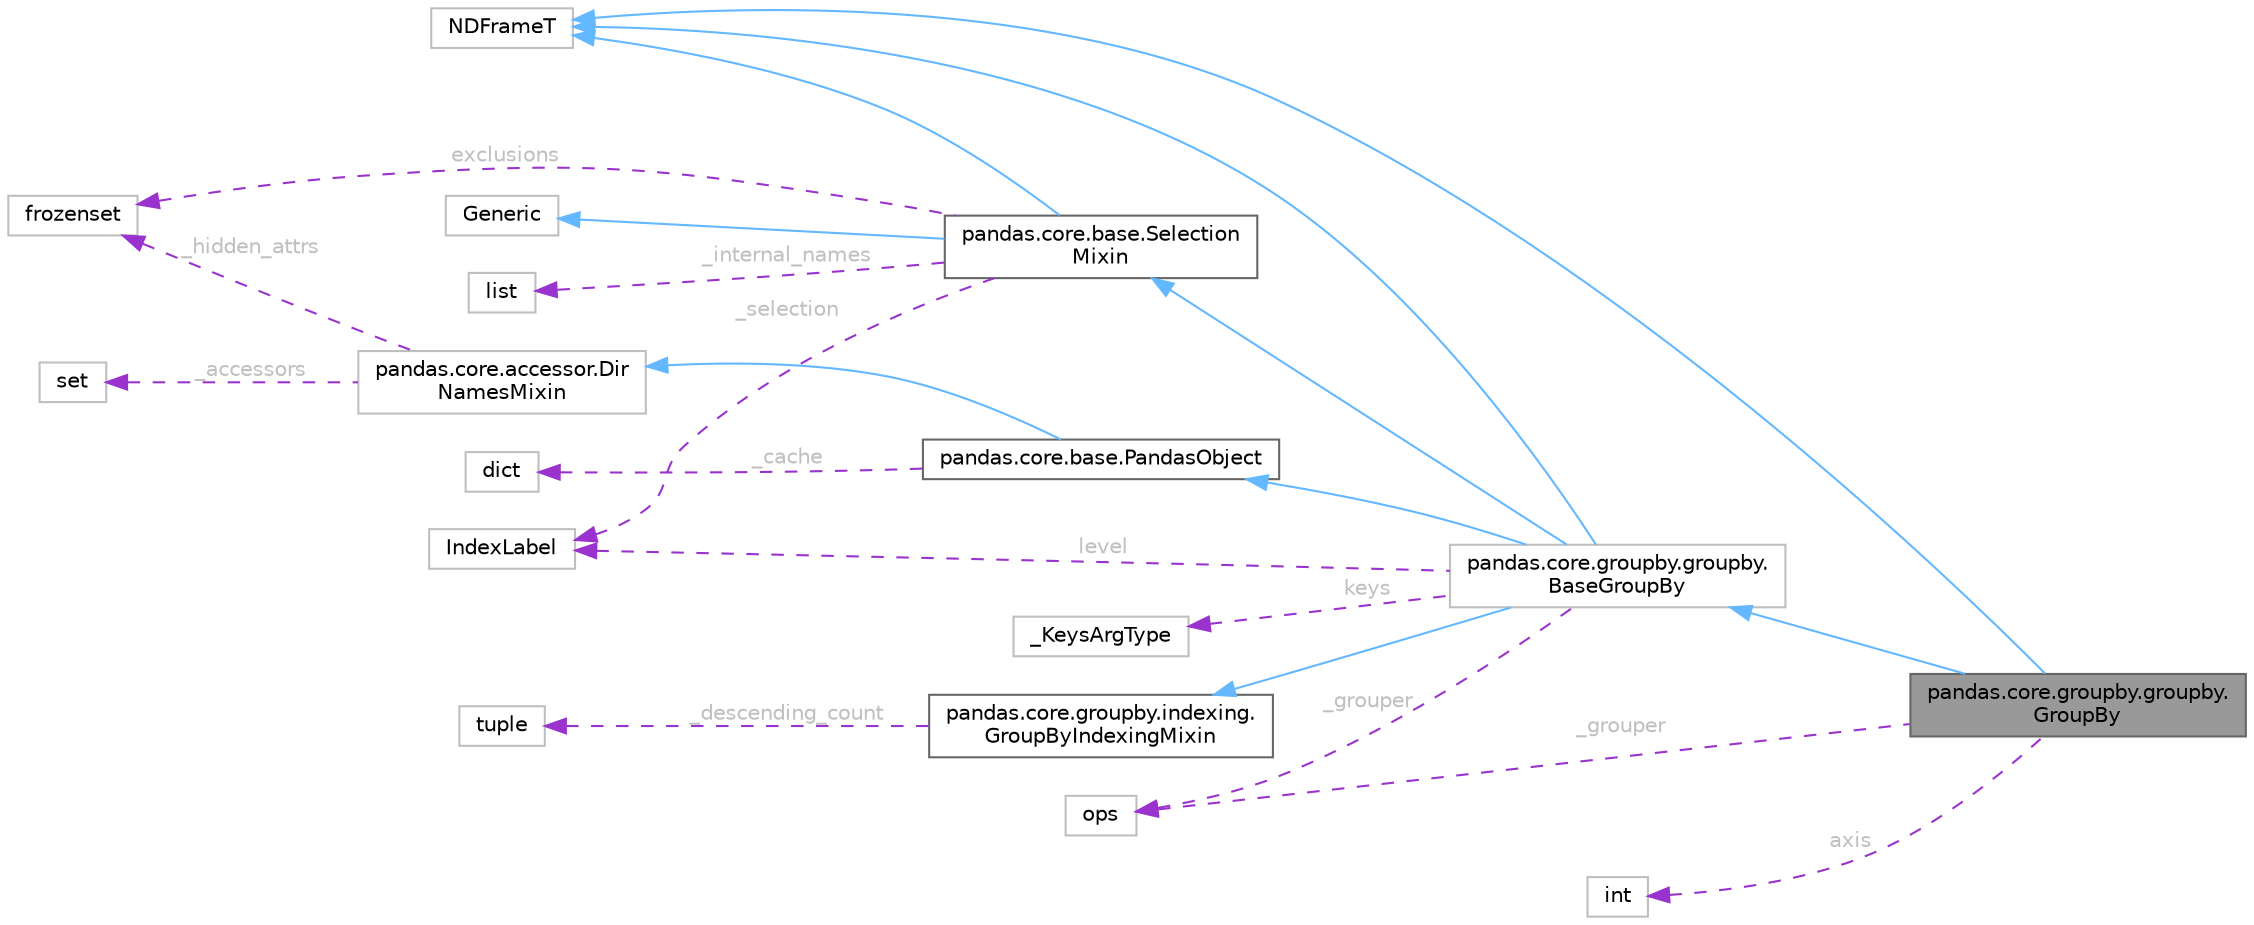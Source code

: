 digraph "pandas.core.groupby.groupby.GroupBy"
{
 // LATEX_PDF_SIZE
  bgcolor="transparent";
  edge [fontname=Helvetica,fontsize=10,labelfontname=Helvetica,labelfontsize=10];
  node [fontname=Helvetica,fontsize=10,shape=box,height=0.2,width=0.4];
  rankdir="LR";
  Node1 [id="Node000001",label="pandas.core.groupby.groupby.\lGroupBy",height=0.2,width=0.4,color="gray40", fillcolor="grey60", style="filled", fontcolor="black",tooltip=" "];
  Node2 -> Node1 [id="edge1_Node000001_Node000002",dir="back",color="steelblue1",style="solid",tooltip=" "];
  Node2 [id="Node000002",label="pandas.core.groupby.groupby.\lBaseGroupBy",height=0.2,width=0.4,color="grey75", fillcolor="white", style="filled",URL="$d2/d90/classpandas_1_1core_1_1groupby_1_1groupby_1_1BaseGroupBy.html",tooltip=" "];
  Node3 -> Node2 [id="edge2_Node000002_Node000003",dir="back",color="steelblue1",style="solid",tooltip=" "];
  Node3 [id="Node000003",label="pandas.core.base.PandasObject",height=0.2,width=0.4,color="gray40", fillcolor="white", style="filled",URL="$d9/d19/classpandas_1_1core_1_1base_1_1PandasObject.html",tooltip=" "];
  Node4 -> Node3 [id="edge3_Node000003_Node000004",dir="back",color="steelblue1",style="solid",tooltip=" "];
  Node4 [id="Node000004",label="pandas.core.accessor.Dir\lNamesMixin",height=0.2,width=0.4,color="grey75", fillcolor="white", style="filled",URL="$df/dd9/classpandas_1_1core_1_1accessor_1_1DirNamesMixin.html",tooltip=" "];
  Node5 -> Node4 [id="edge4_Node000004_Node000005",dir="back",color="darkorchid3",style="dashed",tooltip=" ",label=" _accessors",fontcolor="grey" ];
  Node5 [id="Node000005",label="set",height=0.2,width=0.4,color="grey75", fillcolor="white", style="filled",tooltip=" "];
  Node6 -> Node4 [id="edge5_Node000004_Node000006",dir="back",color="darkorchid3",style="dashed",tooltip=" ",label=" _hidden_attrs",fontcolor="grey" ];
  Node6 [id="Node000006",label="frozenset",height=0.2,width=0.4,color="grey75", fillcolor="white", style="filled",tooltip=" "];
  Node7 -> Node3 [id="edge6_Node000003_Node000007",dir="back",color="darkorchid3",style="dashed",tooltip=" ",label=" _cache",fontcolor="grey" ];
  Node7 [id="Node000007",label="dict",height=0.2,width=0.4,color="grey75", fillcolor="white", style="filled",tooltip=" "];
  Node8 -> Node2 [id="edge7_Node000002_Node000008",dir="back",color="steelblue1",style="solid",tooltip=" "];
  Node8 [id="Node000008",label="pandas.core.base.Selection\lMixin",height=0.2,width=0.4,color="gray40", fillcolor="white", style="filled",URL="$d8/d8c/classpandas_1_1core_1_1base_1_1SelectionMixin.html",tooltip=" "];
  Node9 -> Node8 [id="edge8_Node000008_Node000009",dir="back",color="steelblue1",style="solid",tooltip=" "];
  Node9 [id="Node000009",label="Generic",height=0.2,width=0.4,color="grey75", fillcolor="white", style="filled",URL="$d7/d8b/classGeneric.html",tooltip=" "];
  Node10 -> Node8 [id="edge9_Node000008_Node000010",dir="back",color="steelblue1",style="solid",tooltip=" "];
  Node10 [id="Node000010",label="NDFrameT",height=0.2,width=0.4,color="grey75", fillcolor="white", style="filled",URL="$d9/ddf/classNDFrameT.html",tooltip=" "];
  Node11 -> Node8 [id="edge10_Node000008_Node000011",dir="back",color="darkorchid3",style="dashed",tooltip=" ",label=" _selection",fontcolor="grey" ];
  Node11 [id="Node000011",label="IndexLabel",height=0.2,width=0.4,color="grey75", fillcolor="white", style="filled",tooltip=" "];
  Node6 -> Node8 [id="edge11_Node000008_Node000006",dir="back",color="darkorchid3",style="dashed",tooltip=" ",label=" exclusions",fontcolor="grey" ];
  Node12 -> Node8 [id="edge12_Node000008_Node000012",dir="back",color="darkorchid3",style="dashed",tooltip=" ",label=" _internal_names",fontcolor="grey" ];
  Node12 [id="Node000012",label="list",height=0.2,width=0.4,color="grey75", fillcolor="white", style="filled",tooltip=" "];
  Node10 -> Node2 [id="edge13_Node000002_Node000010",dir="back",color="steelblue1",style="solid",tooltip=" "];
  Node13 -> Node2 [id="edge14_Node000002_Node000013",dir="back",color="steelblue1",style="solid",tooltip=" "];
  Node13 [id="Node000013",label="pandas.core.groupby.indexing.\lGroupByIndexingMixin",height=0.2,width=0.4,color="gray40", fillcolor="white", style="filled",URL="$da/d55/classpandas_1_1core_1_1groupby_1_1indexing_1_1GroupByIndexingMixin.html",tooltip=" "];
  Node14 -> Node13 [id="edge15_Node000013_Node000014",dir="back",color="darkorchid3",style="dashed",tooltip=" ",label=" _descending_count",fontcolor="grey" ];
  Node14 [id="Node000014",label="tuple",height=0.2,width=0.4,color="grey75", fillcolor="white", style="filled",tooltip=" "];
  Node15 -> Node2 [id="edge16_Node000002_Node000015",dir="back",color="darkorchid3",style="dashed",tooltip=" ",label=" _grouper",fontcolor="grey" ];
  Node15 [id="Node000015",label="ops",height=0.2,width=0.4,color="grey75", fillcolor="white", style="filled",tooltip=" "];
  Node16 -> Node2 [id="edge17_Node000002_Node000016",dir="back",color="darkorchid3",style="dashed",tooltip=" ",label=" keys",fontcolor="grey" ];
  Node16 [id="Node000016",label="_KeysArgType",height=0.2,width=0.4,color="grey75", fillcolor="white", style="filled",tooltip=" "];
  Node11 -> Node2 [id="edge18_Node000002_Node000011",dir="back",color="darkorchid3",style="dashed",tooltip=" ",label=" level",fontcolor="grey" ];
  Node10 -> Node1 [id="edge19_Node000001_Node000010",dir="back",color="steelblue1",style="solid",tooltip=" "];
  Node15 -> Node1 [id="edge20_Node000001_Node000015",dir="back",color="darkorchid3",style="dashed",tooltip=" ",label=" _grouper",fontcolor="grey" ];
  Node17 -> Node1 [id="edge21_Node000001_Node000017",dir="back",color="darkorchid3",style="dashed",tooltip=" ",label=" axis",fontcolor="grey" ];
  Node17 [id="Node000017",label="int",height=0.2,width=0.4,color="grey75", fillcolor="white", style="filled",tooltip=" "];
}
